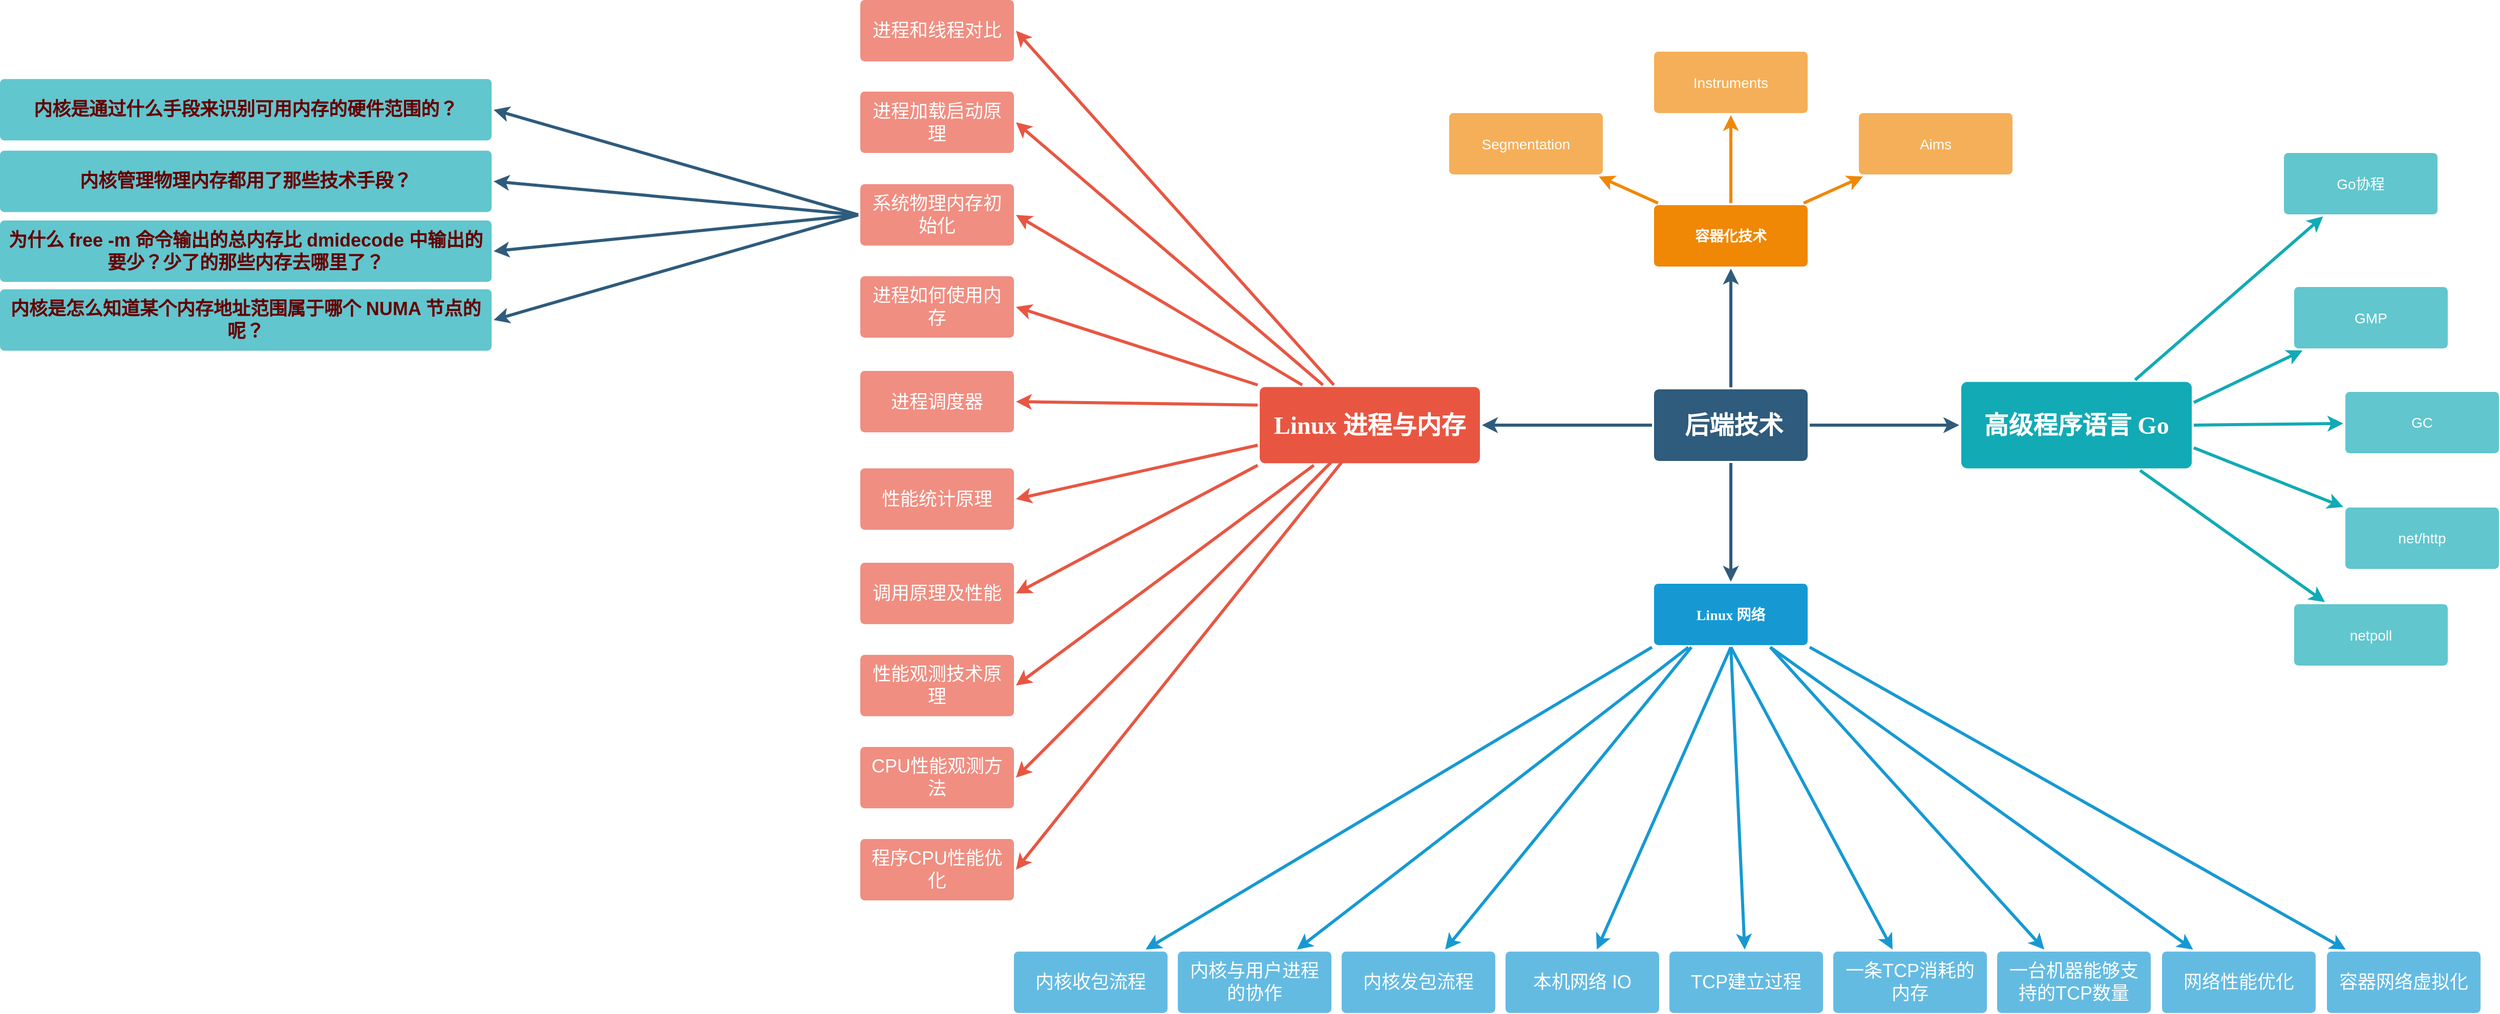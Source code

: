 <mxfile version="25.0.3">
  <diagram id="6a731a19-8d31-9384-78a2-239565b7b9f0" name="Page-1">
    <mxGraphModel dx="3138" dy="924" grid="1" gridSize="10" guides="1" tooltips="1" connect="1" arrows="1" fold="1" page="1" pageScale="1" pageWidth="1169" pageHeight="827" background="none" math="0" shadow="0">
      <root>
        <mxCell id="0" />
        <mxCell id="1" parent="0" />
        <mxCell id="1745" value="" style="edgeStyle=none;rounded=0;jumpStyle=none;html=1;shadow=0;labelBackgroundColor=none;startArrow=none;startFill=0;endArrow=classic;endFill=1;jettySize=auto;orthogonalLoop=1;strokeColor=#2F5B7C;strokeWidth=3;fontFamily=Helvetica;fontSize=16;fontColor=#23445D;spacing=5;" parent="1" source="1749" target="1764" edge="1">
          <mxGeometry relative="1" as="geometry" />
        </mxCell>
        <mxCell id="1746" value="" style="edgeStyle=none;rounded=0;jumpStyle=none;html=1;shadow=0;labelBackgroundColor=none;startArrow=none;startFill=0;endArrow=classic;endFill=1;jettySize=auto;orthogonalLoop=1;strokeColor=#2F5B7C;strokeWidth=3;fontFamily=Helvetica;fontSize=16;fontColor=#23445D;spacing=5;" parent="1" source="1749" target="1771" edge="1">
          <mxGeometry relative="1" as="geometry" />
        </mxCell>
        <mxCell id="1747" value="" style="edgeStyle=none;rounded=0;jumpStyle=none;html=1;shadow=0;labelBackgroundColor=none;startArrow=none;startFill=0;endArrow=classic;endFill=1;jettySize=auto;orthogonalLoop=1;strokeColor=#2F5B7C;strokeWidth=3;fontFamily=Helvetica;fontSize=16;fontColor=#23445D;spacing=5;" parent="1" source="1749" target="1760" edge="1">
          <mxGeometry relative="1" as="geometry" />
        </mxCell>
        <mxCell id="1748" value="" style="edgeStyle=none;rounded=0;jumpStyle=none;html=1;shadow=0;labelBackgroundColor=none;startArrow=none;startFill=0;endArrow=classic;endFill=1;jettySize=auto;orthogonalLoop=1;strokeColor=#2F5B7C;strokeWidth=3;fontFamily=Helvetica;fontSize=16;fontColor=#23445D;spacing=5;" parent="1" source="1749" target="1753" edge="1">
          <mxGeometry relative="1" as="geometry" />
        </mxCell>
        <mxCell id="1749" value="&lt;span style=&quot;font-family: Tahoma; text-wrap-mode: nowrap;&quot;&gt;&lt;font style=&quot;font-size: 24px;&quot;&gt;&amp;nbsp;后端技术&lt;/font&gt;&lt;/span&gt;" style="rounded=1;whiteSpace=wrap;html=1;shadow=0;labelBackgroundColor=none;strokeColor=none;strokeWidth=3;fillColor=#2F5B7C;fontFamily=Helvetica;fontSize=16;fontColor=#FFFFFF;align=center;fontStyle=1;spacing=5;arcSize=7;perimeterSpacing=2;" parent="1" vertex="1">
          <mxGeometry x="495" y="380.5" width="150" height="70" as="geometry" />
        </mxCell>
        <mxCell id="1750" value="" style="edgeStyle=none;rounded=1;jumpStyle=none;html=1;shadow=0;labelBackgroundColor=none;startArrow=none;startFill=0;jettySize=auto;orthogonalLoop=1;strokeColor=#E85642;strokeWidth=3;fontFamily=Helvetica;fontSize=14;fontColor=#FFFFFF;spacing=5;fontStyle=1;fillColor=#b0e3e6;entryX=1;entryY=0.5;entryDx=0;entryDy=0;" parent="1" source="1753" target="1756" edge="1">
          <mxGeometry relative="1" as="geometry" />
        </mxCell>
        <mxCell id="1751" value="" style="edgeStyle=none;rounded=1;jumpStyle=none;html=1;shadow=0;labelBackgroundColor=none;startArrow=none;startFill=0;jettySize=auto;orthogonalLoop=1;strokeColor=#E85642;strokeWidth=3;fontFamily=Helvetica;fontSize=14;fontColor=#FFFFFF;spacing=5;fontStyle=1;fillColor=#b0e3e6;entryX=1;entryY=0.5;entryDx=0;entryDy=0;" parent="1" source="1753" target="1755" edge="1">
          <mxGeometry relative="1" as="geometry" />
        </mxCell>
        <mxCell id="1752" value="" style="edgeStyle=none;rounded=1;jumpStyle=none;html=1;shadow=0;labelBackgroundColor=none;startArrow=none;startFill=0;jettySize=auto;orthogonalLoop=1;strokeColor=#E85642;strokeWidth=3;fontFamily=Helvetica;fontSize=14;fontColor=#FFFFFF;spacing=5;fontStyle=1;fillColor=#b0e3e6;entryX=1;entryY=0.5;entryDx=0;entryDy=0;" parent="1" source="1753" target="1754" edge="1">
          <mxGeometry relative="1" as="geometry" />
        </mxCell>
        <mxCell id="1753" value="&lt;span style=&quot;font-family: Tahoma; text-wrap-mode: nowrap;&quot;&gt;&lt;font style=&quot;font-size: 24px;&quot;&gt;Linux 进程与内存&lt;/font&gt;&lt;/span&gt;" style="rounded=1;whiteSpace=wrap;html=1;shadow=0;labelBackgroundColor=none;strokeColor=none;strokeWidth=3;fillColor=#e85642;fontFamily=Helvetica;fontSize=14;fontColor=#FFFFFF;align=center;spacing=5;fontStyle=1;arcSize=7;perimeterSpacing=2;" parent="1" vertex="1">
          <mxGeometry x="110" y="378.25" width="215" height="74.5" as="geometry" />
        </mxCell>
        <mxCell id="1754" value="&lt;font style=&quot;font-size: 18px;&quot;&gt;系统物理内存初始化&lt;/font&gt;" style="rounded=1;whiteSpace=wrap;html=1;shadow=0;labelBackgroundColor=none;strokeColor=none;strokeWidth=3;fillColor=#f08e81;fontFamily=Helvetica;fontSize=14;fontColor=#FFFFFF;align=center;spacing=5;fontStyle=0;arcSize=7;perimeterSpacing=2;" parent="1" vertex="1">
          <mxGeometry x="-280" y="180" width="150" height="60" as="geometry" />
        </mxCell>
        <mxCell id="1755" value="&lt;font style=&quot;font-size: 18px;&quot;&gt;进程加载启动原理&lt;/font&gt;" style="rounded=1;whiteSpace=wrap;html=1;shadow=0;labelBackgroundColor=none;strokeColor=none;strokeWidth=3;fillColor=#f08e81;fontFamily=Helvetica;fontSize=14;fontColor=#FFFFFF;align=center;spacing=5;fontStyle=0;arcSize=7;perimeterSpacing=2;" parent="1" vertex="1">
          <mxGeometry x="-280" y="89.5" width="150" height="60" as="geometry" />
        </mxCell>
        <mxCell id="1756" value="&lt;font style=&quot;font-size: 18px;&quot;&gt;进程和线程对比&lt;/font&gt;" style="rounded=1;whiteSpace=wrap;html=1;shadow=0;labelBackgroundColor=none;strokeColor=none;strokeWidth=3;fillColor=#f08e81;fontFamily=Helvetica;fontSize=14;fontColor=#FFFFFF;align=center;spacing=5;fontStyle=0;arcSize=7;perimeterSpacing=2;" parent="1" vertex="1">
          <mxGeometry x="-280" width="150" height="60" as="geometry" />
        </mxCell>
        <mxCell id="1757" value="" style="edgeStyle=none;rounded=0;jumpStyle=none;html=1;shadow=0;labelBackgroundColor=none;startArrow=none;startFill=0;endArrow=classic;endFill=1;jettySize=auto;orthogonalLoop=1;strokeColor=#1699D3;strokeWidth=3;fontFamily=Helvetica;fontSize=14;fontColor=#FFFFFF;spacing=5;exitX=0;exitY=1;exitDx=0;exitDy=0;" parent="1" source="1760" target="1763" edge="1">
          <mxGeometry relative="1" as="geometry" />
        </mxCell>
        <mxCell id="1758" value="" style="edgeStyle=none;rounded=0;jumpStyle=none;html=1;shadow=0;labelBackgroundColor=none;startArrow=none;startFill=0;endArrow=classic;endFill=1;jettySize=auto;orthogonalLoop=1;strokeColor=#1699D3;strokeWidth=3;fontFamily=Helvetica;fontSize=14;fontColor=#FFFFFF;spacing=5;" parent="1" source="1760" target="1762" edge="1">
          <mxGeometry relative="1" as="geometry" />
        </mxCell>
        <mxCell id="1759" value="" style="edgeStyle=none;rounded=0;jumpStyle=none;html=1;shadow=0;labelBackgroundColor=none;startArrow=none;startFill=0;endArrow=classic;endFill=1;jettySize=auto;orthogonalLoop=1;strokeColor=#1699D3;strokeWidth=3;fontFamily=Helvetica;fontSize=14;fontColor=#FFFFFF;spacing=5;exitX=0.25;exitY=1;exitDx=0;exitDy=0;" parent="1" source="1760" target="1761" edge="1">
          <mxGeometry relative="1" as="geometry" />
        </mxCell>
        <mxCell id="1760" value="&lt;span style=&quot;font-family: Tahoma; text-wrap-mode: nowrap;&quot;&gt;Linux 网络&lt;/span&gt;" style="rounded=1;whiteSpace=wrap;html=1;shadow=0;labelBackgroundColor=none;strokeColor=none;strokeWidth=3;fillColor=#1699d3;fontFamily=Helvetica;fontSize=14;fontColor=#FFFFFF;align=center;spacing=5;fontStyle=1;arcSize=7;perimeterSpacing=2;" parent="1" vertex="1">
          <mxGeometry x="495" y="570.5" width="150" height="60" as="geometry" />
        </mxCell>
        <mxCell id="1761" value="&lt;span style=&quot;font-size: 18px;&quot;&gt;内核发包流程&lt;/span&gt;" style="rounded=1;whiteSpace=wrap;html=1;shadow=0;labelBackgroundColor=none;strokeColor=none;strokeWidth=3;fillColor=#64bbe2;fontFamily=Helvetica;fontSize=14;fontColor=#FFFFFF;align=center;spacing=5;arcSize=7;perimeterSpacing=2;" parent="1" vertex="1">
          <mxGeometry x="190" y="930" width="150" height="60" as="geometry" />
        </mxCell>
        <mxCell id="1762" value="&lt;font style=&quot;font-size: 18px;&quot;&gt;内核与用户进程的协作&lt;/font&gt;" style="rounded=1;whiteSpace=wrap;html=1;shadow=0;labelBackgroundColor=none;strokeColor=none;strokeWidth=3;fillColor=#64bbe2;fontFamily=Helvetica;fontSize=14;fontColor=#FFFFFF;align=center;spacing=5;arcSize=7;perimeterSpacing=2;" parent="1" vertex="1">
          <mxGeometry x="30" y="930" width="150" height="60" as="geometry" />
        </mxCell>
        <mxCell id="1763" value="&lt;span style=&quot;font-size: 18px;&quot;&gt;内核收包流程&lt;/span&gt;" style="rounded=1;whiteSpace=wrap;html=1;shadow=0;labelBackgroundColor=none;strokeColor=none;strokeWidth=3;fillColor=#64bbe2;fontFamily=Helvetica;fontSize=14;fontColor=#FFFFFF;align=center;spacing=5;arcSize=7;perimeterSpacing=2;" parent="1" vertex="1">
          <mxGeometry x="-130" y="930" width="150" height="60" as="geometry" />
        </mxCell>
        <mxCell id="1764" value="&lt;span style=&quot;font-family: Tahoma; text-wrap-mode: nowrap;&quot;&gt;容器化技术&lt;/span&gt;" style="rounded=1;whiteSpace=wrap;html=1;shadow=0;labelBackgroundColor=none;strokeColor=none;strokeWidth=3;fillColor=#F08705;fontFamily=Helvetica;fontSize=14;fontColor=#FFFFFF;align=center;spacing=5;fontStyle=1;arcSize=7;perimeterSpacing=2;" parent="1" vertex="1">
          <mxGeometry x="495" y="200.5" width="150" height="60" as="geometry" />
        </mxCell>
        <mxCell id="1765" value="Aims&lt;br&gt;" style="rounded=1;whiteSpace=wrap;html=1;shadow=0;labelBackgroundColor=none;strokeColor=none;strokeWidth=3;fillColor=#f5af58;fontFamily=Helvetica;fontSize=14;fontColor=#FFFFFF;align=center;spacing=5;arcSize=7;perimeterSpacing=2;" parent="1" vertex="1">
          <mxGeometry x="695" y="110.5" width="150" height="60" as="geometry" />
        </mxCell>
        <mxCell id="1766" value="" style="edgeStyle=none;rounded=0;jumpStyle=none;html=1;shadow=0;labelBackgroundColor=none;startArrow=none;startFill=0;endArrow=classic;endFill=1;jettySize=auto;orthogonalLoop=1;strokeColor=#F08705;strokeWidth=3;fontFamily=Helvetica;fontSize=14;fontColor=#FFFFFF;spacing=5;" parent="1" source="1764" target="1765" edge="1">
          <mxGeometry relative="1" as="geometry" />
        </mxCell>
        <mxCell id="1767" value="Instruments" style="rounded=1;whiteSpace=wrap;html=1;shadow=0;labelBackgroundColor=none;strokeColor=none;strokeWidth=3;fillColor=#f5af58;fontFamily=Helvetica;fontSize=14;fontColor=#FFFFFF;align=center;spacing=5;arcSize=7;perimeterSpacing=2;" parent="1" vertex="1">
          <mxGeometry x="495" y="50.5" width="150" height="60" as="geometry" />
        </mxCell>
        <mxCell id="1768" value="" style="edgeStyle=none;rounded=0;jumpStyle=none;html=1;shadow=0;labelBackgroundColor=none;startArrow=none;startFill=0;endArrow=classic;endFill=1;jettySize=auto;orthogonalLoop=1;strokeColor=#F08705;strokeWidth=3;fontFamily=Helvetica;fontSize=14;fontColor=#FFFFFF;spacing=5;" parent="1" source="1764" target="1767" edge="1">
          <mxGeometry relative="1" as="geometry" />
        </mxCell>
        <mxCell id="1769" value="Segmentation" style="rounded=1;whiteSpace=wrap;html=1;shadow=0;labelBackgroundColor=none;strokeColor=none;strokeWidth=3;fillColor=#f5af58;fontFamily=Helvetica;fontSize=14;fontColor=#FFFFFF;align=center;spacing=5;arcSize=7;perimeterSpacing=2;" parent="1" vertex="1">
          <mxGeometry x="295" y="110.5" width="150" height="60" as="geometry" />
        </mxCell>
        <mxCell id="1770" value="" style="edgeStyle=none;rounded=0;jumpStyle=none;html=1;shadow=0;labelBackgroundColor=none;startArrow=none;startFill=0;endArrow=classic;endFill=1;jettySize=auto;orthogonalLoop=1;strokeColor=#F08705;strokeWidth=3;fontFamily=Helvetica;fontSize=14;fontColor=#FFFFFF;spacing=5;" parent="1" source="1764" target="1769" edge="1">
          <mxGeometry relative="1" as="geometry" />
        </mxCell>
        <mxCell id="1771" value="&lt;span style=&quot;font-family: Tahoma; text-wrap-mode: nowrap;&quot;&gt;&lt;font style=&quot;font-size: 24px;&quot;&gt;高级程序语言 Go&lt;/font&gt;&lt;/span&gt;" style="rounded=1;whiteSpace=wrap;html=1;shadow=0;labelBackgroundColor=none;strokeColor=none;strokeWidth=3;fillColor=#12aab5;fontFamily=Helvetica;fontSize=14;fontColor=#FFFFFF;align=center;spacing=5;fontStyle=1;arcSize=7;perimeterSpacing=2;" parent="1" vertex="1">
          <mxGeometry x="795" y="373.25" width="225" height="84.5" as="geometry" />
        </mxCell>
        <mxCell id="1772" value="netpoll" style="rounded=1;whiteSpace=wrap;html=1;shadow=0;labelBackgroundColor=none;strokeColor=none;strokeWidth=3;fillColor=#61c6ce;fontFamily=Helvetica;fontSize=14;fontColor=#FFFFFF;align=center;spacing=5;fontStyle=0;arcSize=7;perimeterSpacing=2;" parent="1" vertex="1">
          <mxGeometry x="1120" y="590.5" width="150" height="60" as="geometry" />
        </mxCell>
        <mxCell id="1773" value="" style="edgeStyle=none;rounded=1;jumpStyle=none;html=1;shadow=0;labelBackgroundColor=none;startArrow=none;startFill=0;jettySize=auto;orthogonalLoop=1;strokeColor=#12AAB5;strokeWidth=3;fontFamily=Helvetica;fontSize=14;fontColor=#FFFFFF;spacing=5;fontStyle=1;fillColor=#b0e3e6;" parent="1" source="1771" target="1772" edge="1">
          <mxGeometry relative="1" as="geometry" />
        </mxCell>
        <mxCell id="1774" value="net/http" style="rounded=1;whiteSpace=wrap;html=1;shadow=0;labelBackgroundColor=none;strokeColor=none;strokeWidth=3;fillColor=#61c6ce;fontFamily=Helvetica;fontSize=14;fontColor=#FFFFFF;align=center;spacing=5;fontStyle=0;arcSize=7;perimeterSpacing=2;" parent="1" vertex="1">
          <mxGeometry x="1170" y="496" width="150" height="60" as="geometry" />
        </mxCell>
        <mxCell id="1775" value="" style="edgeStyle=none;rounded=1;jumpStyle=none;html=1;shadow=0;labelBackgroundColor=none;startArrow=none;startFill=0;jettySize=auto;orthogonalLoop=1;strokeColor=#12AAB5;strokeWidth=3;fontFamily=Helvetica;fontSize=14;fontColor=#FFFFFF;spacing=5;fontStyle=1;fillColor=#b0e3e6;exitX=1;exitY=0.75;exitDx=0;exitDy=0;" parent="1" source="1771" target="1774" edge="1">
          <mxGeometry relative="1" as="geometry">
            <mxPoint x="1122.0" y="494.926" as="sourcePoint" />
          </mxGeometry>
        </mxCell>
        <mxCell id="1776" value="GC" style="rounded=1;whiteSpace=wrap;html=1;shadow=0;labelBackgroundColor=none;strokeColor=none;strokeWidth=3;fillColor=#61c6ce;fontFamily=Helvetica;fontSize=14;fontColor=#FFFFFF;align=center;spacing=5;fontStyle=0;arcSize=7;perimeterSpacing=2;" parent="1" vertex="1">
          <mxGeometry x="1170" y="383" width="150" height="60" as="geometry" />
        </mxCell>
        <mxCell id="1777" value="" style="edgeStyle=none;rounded=1;jumpStyle=none;html=1;shadow=0;labelBackgroundColor=none;startArrow=none;startFill=0;jettySize=auto;orthogonalLoop=1;strokeColor=#12AAB5;strokeWidth=3;fontFamily=Helvetica;fontSize=14;fontColor=#FFFFFF;spacing=5;fontStyle=1;fillColor=#b0e3e6;exitX=1;exitY=0.5;exitDx=0;exitDy=0;" parent="1" source="1771" target="1776" edge="1">
          <mxGeometry relative="1" as="geometry">
            <mxPoint x="1122.0" y="437.074" as="sourcePoint" />
          </mxGeometry>
        </mxCell>
        <mxCell id="1778" value="GMP" style="rounded=1;whiteSpace=wrap;html=1;shadow=0;labelBackgroundColor=none;strokeColor=none;strokeWidth=3;fillColor=#61c6ce;fontFamily=Helvetica;fontSize=14;fontColor=#FFFFFF;align=center;spacing=5;fontStyle=0;arcSize=7;perimeterSpacing=2;" parent="1" vertex="1">
          <mxGeometry x="1120" y="280.5" width="150" height="60" as="geometry" />
        </mxCell>
        <mxCell id="1779" value="" style="edgeStyle=none;rounded=1;jumpStyle=none;html=1;shadow=0;labelBackgroundColor=none;startArrow=none;startFill=0;jettySize=auto;orthogonalLoop=1;strokeColor=#12AAB5;strokeWidth=3;fontFamily=Helvetica;fontSize=14;fontColor=#FFFFFF;spacing=5;fontStyle=1;fillColor=#b0e3e6;exitX=1;exitY=0.25;exitDx=0;exitDy=0;" parent="1" source="1771" target="1778" edge="1">
          <mxGeometry relative="1" as="geometry" />
        </mxCell>
        <mxCell id="ZJ1f1XoCF6sj-RpURzjW-1779" value="&lt;font style=&quot;font-size: 18px;&quot;&gt;进程如何使用内存&lt;/font&gt;" style="rounded=1;whiteSpace=wrap;html=1;shadow=0;labelBackgroundColor=none;strokeColor=none;strokeWidth=3;fillColor=#f08e81;fontFamily=Helvetica;fontSize=14;fontColor=#FFFFFF;align=center;spacing=5;fontStyle=0;arcSize=7;perimeterSpacing=2;" parent="1" vertex="1">
          <mxGeometry x="-280" y="270" width="150" height="60" as="geometry" />
        </mxCell>
        <mxCell id="ZJ1f1XoCF6sj-RpURzjW-1781" value="" style="edgeStyle=none;rounded=1;jumpStyle=none;html=1;shadow=0;labelBackgroundColor=none;startArrow=none;startFill=0;jettySize=auto;orthogonalLoop=1;strokeColor=#E85642;strokeWidth=3;fontFamily=Helvetica;fontSize=14;fontColor=#FFFFFF;spacing=5;fontStyle=1;fillColor=#b0e3e6;entryX=1;entryY=0.5;entryDx=0;entryDy=0;exitX=0;exitY=0;exitDx=0;exitDy=0;" parent="1" source="1753" target="ZJ1f1XoCF6sj-RpURzjW-1779" edge="1">
          <mxGeometry relative="1" as="geometry">
            <mxPoint x="103.0" y="388" as="sourcePoint" />
            <mxPoint x="52" y="386.5" as="targetPoint" />
          </mxGeometry>
        </mxCell>
        <mxCell id="ZJ1f1XoCF6sj-RpURzjW-1782" value="&lt;font style=&quot;font-size: 18px;&quot;&gt;进程调度器&lt;/font&gt;" style="rounded=1;whiteSpace=wrap;html=1;shadow=0;labelBackgroundColor=none;strokeColor=none;strokeWidth=3;fillColor=#f08e81;fontFamily=Helvetica;fontSize=14;fontColor=#FFFFFF;align=center;spacing=5;fontStyle=0;arcSize=7;perimeterSpacing=2;" parent="1" vertex="1">
          <mxGeometry x="-280" y="362.5" width="150" height="60" as="geometry" />
        </mxCell>
        <mxCell id="ZJ1f1XoCF6sj-RpURzjW-1783" value="" style="edgeStyle=none;rounded=1;jumpStyle=none;html=1;shadow=0;labelBackgroundColor=none;startArrow=none;startFill=0;jettySize=auto;orthogonalLoop=1;strokeColor=#E85642;strokeWidth=3;fontFamily=Helvetica;fontSize=14;fontColor=#FFFFFF;spacing=5;fontStyle=1;fillColor=#b0e3e6;entryX=1;entryY=0.5;entryDx=0;entryDy=0;exitX=0;exitY=0.25;exitDx=0;exitDy=0;" parent="1" source="1753" target="ZJ1f1XoCF6sj-RpURzjW-1782" edge="1">
          <mxGeometry relative="1" as="geometry">
            <mxPoint x="103.0" y="407.625" as="sourcePoint" />
            <mxPoint x="52" y="483.5" as="targetPoint" />
          </mxGeometry>
        </mxCell>
        <mxCell id="ZJ1f1XoCF6sj-RpURzjW-1784" value="&lt;font style=&quot;font-size: 18px;&quot;&gt;性能统计原理&lt;/font&gt;" style="rounded=1;whiteSpace=wrap;html=1;shadow=0;labelBackgroundColor=none;strokeColor=none;strokeWidth=3;fillColor=#f08e81;fontFamily=Helvetica;fontSize=14;fontColor=#FFFFFF;align=center;spacing=5;fontStyle=0;arcSize=7;perimeterSpacing=2;" parent="1" vertex="1">
          <mxGeometry x="-280" y="457.75" width="150" height="60" as="geometry" />
        </mxCell>
        <mxCell id="ZJ1f1XoCF6sj-RpURzjW-1785" value="" style="edgeStyle=none;rounded=1;jumpStyle=none;html=1;shadow=0;labelBackgroundColor=none;startArrow=none;startFill=0;jettySize=auto;orthogonalLoop=1;strokeColor=#E85642;strokeWidth=3;fontFamily=Helvetica;fontSize=14;fontColor=#FFFFFF;spacing=5;fontStyle=1;fillColor=#b0e3e6;entryX=1;entryY=0.5;entryDx=0;entryDy=0;exitX=0;exitY=0.75;exitDx=0;exitDy=0;" parent="1" source="1753" target="ZJ1f1XoCF6sj-RpURzjW-1784" edge="1">
          <mxGeometry relative="1" as="geometry">
            <mxPoint x="103.0" y="446.875" as="sourcePoint" />
            <mxPoint x="52" y="573" as="targetPoint" />
          </mxGeometry>
        </mxCell>
        <mxCell id="ZJ1f1XoCF6sj-RpURzjW-1786" value="&lt;font style=&quot;font-size: 18px;&quot;&gt;调用原理及性能&lt;/font&gt;" style="rounded=1;whiteSpace=wrap;html=1;shadow=0;labelBackgroundColor=none;strokeColor=none;strokeWidth=3;fillColor=#f08e81;fontFamily=Helvetica;fontSize=14;fontColor=#FFFFFF;align=center;spacing=5;fontStyle=0;arcSize=7;perimeterSpacing=2;" parent="1" vertex="1">
          <mxGeometry x="-280" y="550" width="150" height="60" as="geometry" />
        </mxCell>
        <mxCell id="ZJ1f1XoCF6sj-RpURzjW-1787" value="" style="edgeStyle=none;rounded=1;jumpStyle=none;html=1;shadow=0;labelBackgroundColor=none;startArrow=none;startFill=0;jettySize=auto;orthogonalLoop=1;strokeColor=#E85642;strokeWidth=3;fontFamily=Helvetica;fontSize=14;fontColor=#FFFFFF;spacing=5;fontStyle=1;fillColor=#b0e3e6;entryX=1;entryY=0.5;entryDx=0;entryDy=0;exitX=0;exitY=1;exitDx=0;exitDy=0;" parent="1" source="1753" target="ZJ1f1XoCF6sj-RpURzjW-1786" edge="1">
          <mxGeometry relative="1" as="geometry">
            <mxPoint x="213" y="692.5" as="sourcePoint" />
            <mxPoint x="162" y="653.5" as="targetPoint" />
          </mxGeometry>
        </mxCell>
        <mxCell id="ZJ1f1XoCF6sj-RpURzjW-1788" value="&lt;font style=&quot;font-size: 18px;&quot;&gt;性能观测技术原理&lt;/font&gt;" style="rounded=1;whiteSpace=wrap;html=1;shadow=0;labelBackgroundColor=none;strokeColor=none;strokeWidth=3;fillColor=#f08e81;fontFamily=Helvetica;fontSize=14;fontColor=#FFFFFF;align=center;spacing=5;fontStyle=0;arcSize=7;perimeterSpacing=2;" parent="1" vertex="1">
          <mxGeometry x="-280" y="640" width="150" height="60" as="geometry" />
        </mxCell>
        <mxCell id="ZJ1f1XoCF6sj-RpURzjW-1789" value="" style="edgeStyle=none;rounded=1;jumpStyle=none;html=1;shadow=0;labelBackgroundColor=none;startArrow=none;startFill=0;jettySize=auto;orthogonalLoop=1;strokeColor=#E85642;strokeWidth=3;fontFamily=Helvetica;fontSize=14;fontColor=#FFFFFF;spacing=5;fontStyle=1;fillColor=#b0e3e6;entryX=1;entryY=0.5;entryDx=0;entryDy=0;exitX=0.25;exitY=1;exitDx=0;exitDy=0;" parent="1" source="1753" target="ZJ1f1XoCF6sj-RpURzjW-1788" edge="1">
          <mxGeometry relative="1" as="geometry">
            <mxPoint x="213" y="779" as="sourcePoint" />
            <mxPoint x="162" y="740" as="targetPoint" />
          </mxGeometry>
        </mxCell>
        <mxCell id="ZJ1f1XoCF6sj-RpURzjW-1790" value="&lt;font style=&quot;font-size: 18px;&quot;&gt;CPU性能观测方法&lt;/font&gt;" style="rounded=1;whiteSpace=wrap;html=1;shadow=0;labelBackgroundColor=none;strokeColor=none;strokeWidth=3;fillColor=#f08e81;fontFamily=Helvetica;fontSize=14;fontColor=#FFFFFF;align=center;spacing=5;fontStyle=0;arcSize=7;perimeterSpacing=2;" parent="1" vertex="1">
          <mxGeometry x="-280" y="730" width="150" height="60" as="geometry" />
        </mxCell>
        <mxCell id="ZJ1f1XoCF6sj-RpURzjW-1791" value="" style="edgeStyle=none;rounded=1;jumpStyle=none;html=1;shadow=0;labelBackgroundColor=none;startArrow=none;startFill=0;jettySize=auto;orthogonalLoop=1;strokeColor=#E85642;strokeWidth=3;fontFamily=Helvetica;fontSize=14;fontColor=#FFFFFF;spacing=5;fontStyle=1;fillColor=#b0e3e6;entryX=1;entryY=0.5;entryDx=0;entryDy=0;exitX=0.331;exitY=0.953;exitDx=0;exitDy=0;exitPerimeter=0;" parent="1" source="1753" target="ZJ1f1XoCF6sj-RpURzjW-1790" edge="1">
          <mxGeometry relative="1" as="geometry">
            <mxPoint x="252" y="540" as="sourcePoint" />
            <mxPoint x="162" y="832" as="targetPoint" />
          </mxGeometry>
        </mxCell>
        <mxCell id="ZJ1f1XoCF6sj-RpURzjW-1792" value="&lt;font style=&quot;font-size: 18px;&quot;&gt;程序CPU性能优化&lt;/font&gt;" style="rounded=1;whiteSpace=wrap;html=1;shadow=0;labelBackgroundColor=none;strokeColor=none;strokeWidth=3;fillColor=#f08e81;fontFamily=Helvetica;fontSize=14;fontColor=#FFFFFF;align=center;spacing=5;fontStyle=0;arcSize=7;perimeterSpacing=2;" parent="1" vertex="1">
          <mxGeometry x="-280" y="820" width="150" height="60" as="geometry" />
        </mxCell>
        <mxCell id="ZJ1f1XoCF6sj-RpURzjW-1793" value="" style="edgeStyle=none;rounded=1;jumpStyle=none;html=1;shadow=0;labelBackgroundColor=none;startArrow=none;startFill=0;jettySize=auto;orthogonalLoop=1;strokeColor=#E85642;strokeWidth=3;fontFamily=Helvetica;fontSize=14;fontColor=#FFFFFF;spacing=5;fontStyle=1;fillColor=#b0e3e6;entryX=1;entryY=0.5;entryDx=0;entryDy=0;exitX=0.377;exitY=0.953;exitDx=0;exitDy=0;exitPerimeter=0;" parent="1" source="1753" target="ZJ1f1XoCF6sj-RpURzjW-1792" edge="1">
          <mxGeometry relative="1" as="geometry">
            <mxPoint x="252" y="630.5" as="sourcePoint" />
            <mxPoint x="162" y="922.5" as="targetPoint" />
          </mxGeometry>
        </mxCell>
        <mxCell id="ZJ1f1XoCF6sj-RpURzjW-1794" value="Go协程" style="rounded=1;whiteSpace=wrap;html=1;shadow=0;labelBackgroundColor=none;strokeColor=none;strokeWidth=3;fillColor=#61c6ce;fontFamily=Helvetica;fontSize=14;fontColor=#FFFFFF;align=center;spacing=5;fontStyle=0;arcSize=7;perimeterSpacing=2;" parent="1" vertex="1">
          <mxGeometry x="1110" y="149.5" width="150" height="60" as="geometry" />
        </mxCell>
        <mxCell id="ZJ1f1XoCF6sj-RpURzjW-1795" value="" style="edgeStyle=none;rounded=1;jumpStyle=none;html=1;shadow=0;labelBackgroundColor=none;startArrow=none;startFill=0;jettySize=auto;orthogonalLoop=1;strokeColor=#12AAB5;strokeWidth=3;fontFamily=Helvetica;fontSize=14;fontColor=#FFFFFF;spacing=5;fontStyle=1;fillColor=#b0e3e6;exitX=0.75;exitY=0;exitDx=0;exitDy=0;" parent="1" source="1771" target="ZJ1f1XoCF6sj-RpURzjW-1794" edge="1">
          <mxGeometry relative="1" as="geometry">
            <mxPoint x="933" y="270.25" as="sourcePoint" />
          </mxGeometry>
        </mxCell>
        <mxCell id="ILHmAHJswd_FLpNGtU3H-1780" value="" style="edgeStyle=none;rounded=0;jumpStyle=none;html=1;shadow=0;labelBackgroundColor=none;startArrow=none;startFill=0;endArrow=classic;endFill=1;jettySize=auto;orthogonalLoop=1;strokeColor=#1699D3;strokeWidth=3;fontFamily=Helvetica;fontSize=14;fontColor=#FFFFFF;spacing=5;exitX=0.5;exitY=1;exitDx=0;exitDy=0;" edge="1" parent="1" target="ILHmAHJswd_FLpNGtU3H-1781" source="1760">
          <mxGeometry relative="1" as="geometry">
            <mxPoint x="719" y="633" as="sourcePoint" />
          </mxGeometry>
        </mxCell>
        <mxCell id="ILHmAHJswd_FLpNGtU3H-1781" value="&lt;font style=&quot;font-size: 18px;&quot;&gt;本机网络 IO&lt;/font&gt;" style="rounded=1;whiteSpace=wrap;html=1;shadow=0;labelBackgroundColor=none;strokeColor=none;strokeWidth=3;fillColor=#64bbe2;fontFamily=Helvetica;fontSize=14;fontColor=#FFFFFF;align=center;spacing=5;arcSize=7;perimeterSpacing=2;" vertex="1" parent="1">
          <mxGeometry x="350" y="930" width="150" height="60" as="geometry" />
        </mxCell>
        <mxCell id="ILHmAHJswd_FLpNGtU3H-1782" value="" style="edgeStyle=none;rounded=0;jumpStyle=none;html=1;shadow=0;labelBackgroundColor=none;startArrow=none;startFill=0;endArrow=classic;endFill=1;jettySize=auto;orthogonalLoop=1;strokeColor=#1699D3;strokeWidth=3;fontFamily=Helvetica;fontSize=14;fontColor=#FFFFFF;spacing=5;exitX=0.5;exitY=1;exitDx=0;exitDy=0;" edge="1" parent="1" target="ILHmAHJswd_FLpNGtU3H-1783" source="1760">
          <mxGeometry relative="1" as="geometry">
            <mxPoint x="869" y="633" as="sourcePoint" />
          </mxGeometry>
        </mxCell>
        <mxCell id="ILHmAHJswd_FLpNGtU3H-1783" value="&lt;font style=&quot;font-size: 18px;&quot;&gt;TCP建立过程&lt;/font&gt;" style="rounded=1;whiteSpace=wrap;html=1;shadow=0;labelBackgroundColor=none;strokeColor=none;strokeWidth=3;fillColor=#64bbe2;fontFamily=Helvetica;fontSize=14;fontColor=#FFFFFF;align=center;spacing=5;arcSize=7;perimeterSpacing=2;" vertex="1" parent="1">
          <mxGeometry x="510" y="930" width="150" height="60" as="geometry" />
        </mxCell>
        <mxCell id="ILHmAHJswd_FLpNGtU3H-1784" value="" style="edgeStyle=none;rounded=0;jumpStyle=none;html=1;shadow=0;labelBackgroundColor=none;startArrow=none;startFill=0;endArrow=classic;endFill=1;jettySize=auto;orthogonalLoop=1;strokeColor=#1699D3;strokeWidth=3;fontFamily=Helvetica;fontSize=14;fontColor=#FFFFFF;spacing=5;exitX=0.5;exitY=1;exitDx=0;exitDy=0;" edge="1" parent="1" target="ILHmAHJswd_FLpNGtU3H-1785" source="1760">
          <mxGeometry relative="1" as="geometry">
            <mxPoint x="1029" y="633" as="sourcePoint" />
          </mxGeometry>
        </mxCell>
        <mxCell id="ILHmAHJswd_FLpNGtU3H-1785" value="&lt;font style=&quot;font-size: 18px;&quot;&gt;一条TCP消耗的内存&lt;/font&gt;" style="rounded=1;whiteSpace=wrap;html=1;shadow=0;labelBackgroundColor=none;strokeColor=none;strokeWidth=3;fillColor=#64bbe2;fontFamily=Helvetica;fontSize=14;fontColor=#FFFFFF;align=center;spacing=5;arcSize=7;perimeterSpacing=2;" vertex="1" parent="1">
          <mxGeometry x="670" y="930" width="150" height="60" as="geometry" />
        </mxCell>
        <mxCell id="ILHmAHJswd_FLpNGtU3H-1786" value="" style="edgeStyle=none;rounded=0;jumpStyle=none;html=1;shadow=0;labelBackgroundColor=none;startArrow=none;startFill=0;endArrow=classic;endFill=1;jettySize=auto;orthogonalLoop=1;strokeColor=#1699D3;strokeWidth=3;fontFamily=Helvetica;fontSize=14;fontColor=#FFFFFF;spacing=5;exitX=0.75;exitY=1;exitDx=0;exitDy=0;" edge="1" parent="1" target="ILHmAHJswd_FLpNGtU3H-1787" source="1760">
          <mxGeometry relative="1" as="geometry">
            <mxPoint x="1189" y="633" as="sourcePoint" />
          </mxGeometry>
        </mxCell>
        <mxCell id="ILHmAHJswd_FLpNGtU3H-1787" value="&lt;font style=&quot;font-size: 18px;&quot;&gt;一台机器能够支持的TCP数量&lt;/font&gt;" style="rounded=1;whiteSpace=wrap;html=1;shadow=0;labelBackgroundColor=none;strokeColor=none;strokeWidth=3;fillColor=#64bbe2;fontFamily=Helvetica;fontSize=14;fontColor=#FFFFFF;align=center;spacing=5;arcSize=7;perimeterSpacing=2;" vertex="1" parent="1">
          <mxGeometry x="830" y="930" width="150" height="60" as="geometry" />
        </mxCell>
        <mxCell id="ILHmAHJswd_FLpNGtU3H-1788" value="" style="edgeStyle=none;rounded=0;jumpStyle=none;html=1;shadow=0;labelBackgroundColor=none;startArrow=none;startFill=0;endArrow=classic;endFill=1;jettySize=auto;orthogonalLoop=1;strokeColor=#1699D3;strokeWidth=3;fontFamily=Helvetica;fontSize=14;fontColor=#FFFFFF;spacing=5;exitX=0.75;exitY=1;exitDx=0;exitDy=0;" edge="1" parent="1" target="ILHmAHJswd_FLpNGtU3H-1789" source="1760">
          <mxGeometry relative="1" as="geometry">
            <mxPoint x="770" y="633" as="sourcePoint" />
          </mxGeometry>
        </mxCell>
        <mxCell id="ILHmAHJswd_FLpNGtU3H-1789" value="&lt;font style=&quot;font-size: 18px;&quot;&gt;网络性能优化&lt;/font&gt;" style="rounded=1;whiteSpace=wrap;html=1;shadow=0;labelBackgroundColor=none;strokeColor=none;strokeWidth=3;fillColor=#64bbe2;fontFamily=Helvetica;fontSize=14;fontColor=#FFFFFF;align=center;spacing=5;arcSize=7;perimeterSpacing=2;" vertex="1" parent="1">
          <mxGeometry x="991" y="930" width="150" height="60" as="geometry" />
        </mxCell>
        <mxCell id="ILHmAHJswd_FLpNGtU3H-1790" value="" style="edgeStyle=none;rounded=0;jumpStyle=none;html=1;shadow=0;labelBackgroundColor=none;startArrow=none;startFill=0;endArrow=classic;endFill=1;jettySize=auto;orthogonalLoop=1;strokeColor=#1699D3;strokeWidth=3;fontFamily=Helvetica;fontSize=14;fontColor=#FFFFFF;spacing=5;exitX=1;exitY=1;exitDx=0;exitDy=0;" edge="1" parent="1" target="ILHmAHJswd_FLpNGtU3H-1791" source="1760">
          <mxGeometry relative="1" as="geometry">
            <mxPoint x="-510" y="709.5" as="sourcePoint" />
          </mxGeometry>
        </mxCell>
        <mxCell id="ILHmAHJswd_FLpNGtU3H-1791" value="&lt;font style=&quot;font-size: 18px;&quot;&gt;容器网络虚拟化&lt;/font&gt;" style="rounded=1;whiteSpace=wrap;html=1;shadow=0;labelBackgroundColor=none;strokeColor=none;strokeWidth=3;fillColor=#64bbe2;fontFamily=Helvetica;fontSize=14;fontColor=#FFFFFF;align=center;spacing=5;arcSize=7;perimeterSpacing=2;" vertex="1" parent="1">
          <mxGeometry x="1152" y="930" width="150" height="60" as="geometry" />
        </mxCell>
        <mxCell id="ILHmAHJswd_FLpNGtU3H-1793" value="&lt;font color=&quot;#660000&quot; style=&quot;font-size: 18px;&quot;&gt;&lt;b style=&quot;&quot;&gt;内核是通过什么手段来识别可用内存的硬件范围的？&lt;/b&gt;&lt;/font&gt;" style="rounded=1;whiteSpace=wrap;html=1;shadow=0;labelBackgroundColor=none;strokeColor=none;strokeWidth=3;fillColor=#61c6ce;fontFamily=Helvetica;fontSize=14;fontColor=#FFFFFF;align=center;spacing=5;fontStyle=0;arcSize=7;perimeterSpacing=2;" vertex="1" parent="1">
          <mxGeometry x="-1120" y="77.25" width="480" height="60" as="geometry" />
        </mxCell>
        <mxCell id="ILHmAHJswd_FLpNGtU3H-1794" value="&lt;span style=&quot;font-size: 18px;&quot;&gt;&lt;font style=&quot;&quot; color=&quot;#660000&quot;&gt;&lt;b&gt;内核管理物理内存都用了那些技术手段？&lt;/b&gt;&lt;/font&gt;&lt;/span&gt;" style="rounded=1;whiteSpace=wrap;html=1;shadow=0;labelBackgroundColor=none;strokeColor=none;strokeWidth=3;fillColor=#61c6ce;fontFamily=Helvetica;fontSize=14;fontColor=#FFFFFF;align=center;spacing=5;fontStyle=0;arcSize=7;perimeterSpacing=2;" vertex="1" parent="1">
          <mxGeometry x="-1120" y="147.25" width="480" height="60" as="geometry" />
        </mxCell>
        <mxCell id="ILHmAHJswd_FLpNGtU3H-1795" value="&lt;font color=&quot;#660000&quot; style=&quot;font-size: 18px;&quot;&gt;&lt;b&gt;为什么 free -m 命令输出的总内存比 dmidecode 中输出的要少？少了的那些内存去哪里了？&lt;/b&gt;&lt;/font&gt;" style="rounded=1;whiteSpace=wrap;html=1;shadow=0;labelBackgroundColor=none;strokeColor=none;strokeWidth=3;fillColor=#61c6ce;fontFamily=Helvetica;fontSize=14;fontColor=#FFFFFF;align=center;spacing=5;fontStyle=0;arcSize=7;perimeterSpacing=2;" vertex="1" parent="1">
          <mxGeometry x="-1120" y="215.5" width="480" height="60" as="geometry" />
        </mxCell>
        <mxCell id="ILHmAHJswd_FLpNGtU3H-1796" value="&lt;font color=&quot;#660000&quot;&gt;&lt;span style=&quot;font-size: 18px;&quot;&gt;&lt;b&gt;内核是怎么知道某个内存地址范围属于哪个 NUMA 节点的呢？&lt;/b&gt;&lt;/span&gt;&lt;/font&gt;" style="rounded=1;whiteSpace=wrap;html=1;shadow=0;labelBackgroundColor=none;strokeColor=none;strokeWidth=3;fillColor=#61c6ce;fontFamily=Helvetica;fontSize=14;fontColor=#FFFFFF;align=center;spacing=5;fontStyle=0;arcSize=7;perimeterSpacing=2;" vertex="1" parent="1">
          <mxGeometry x="-1120" y="282.75" width="480" height="60" as="geometry" />
        </mxCell>
        <mxCell id="ILHmAHJswd_FLpNGtU3H-1797" value="" style="edgeStyle=none;rounded=0;jumpStyle=none;html=1;shadow=0;labelBackgroundColor=none;startArrow=none;startFill=0;endArrow=classic;endFill=1;jettySize=auto;orthogonalLoop=1;strokeColor=#2F5B7C;strokeWidth=3;fontFamily=Helvetica;fontSize=16;fontColor=#23445D;spacing=5;exitX=0;exitY=0.5;exitDx=0;exitDy=0;entryX=1;entryY=0.5;entryDx=0;entryDy=0;" edge="1" parent="1" source="1754" target="ILHmAHJswd_FLpNGtU3H-1793">
          <mxGeometry relative="1" as="geometry">
            <mxPoint x="-354" y="216.5" as="sourcePoint" />
            <mxPoint x="-520" y="215.5" as="targetPoint" />
          </mxGeometry>
        </mxCell>
        <mxCell id="ILHmAHJswd_FLpNGtU3H-1798" value="" style="edgeStyle=none;rounded=0;jumpStyle=none;html=1;shadow=0;labelBackgroundColor=none;startArrow=none;startFill=0;endArrow=classic;endFill=1;jettySize=auto;orthogonalLoop=1;strokeColor=#2F5B7C;strokeWidth=3;fontFamily=Helvetica;fontSize=16;fontColor=#23445D;spacing=5;exitX=0;exitY=0.5;exitDx=0;exitDy=0;entryX=1;entryY=0.5;entryDx=0;entryDy=0;" edge="1" parent="1" source="1754" target="ILHmAHJswd_FLpNGtU3H-1795">
          <mxGeometry relative="1" as="geometry">
            <mxPoint x="-394" y="215.5" as="sourcePoint" />
            <mxPoint x="-750" y="112.5" as="targetPoint" />
          </mxGeometry>
        </mxCell>
        <mxCell id="ILHmAHJswd_FLpNGtU3H-1799" value="" style="edgeStyle=none;rounded=0;jumpStyle=none;html=1;shadow=0;labelBackgroundColor=none;startArrow=none;startFill=0;endArrow=classic;endFill=1;jettySize=auto;orthogonalLoop=1;strokeColor=#2F5B7C;strokeWidth=3;fontFamily=Helvetica;fontSize=16;fontColor=#23445D;spacing=5;exitX=0;exitY=0.5;exitDx=0;exitDy=0;entryX=1;entryY=0.5;entryDx=0;entryDy=0;" edge="1" parent="1" source="1754" target="ILHmAHJswd_FLpNGtU3H-1794">
          <mxGeometry relative="1" as="geometry">
            <mxPoint x="-262" y="230" as="sourcePoint" />
            <mxPoint x="-618" y="127" as="targetPoint" />
          </mxGeometry>
        </mxCell>
        <mxCell id="ILHmAHJswd_FLpNGtU3H-1800" value="" style="edgeStyle=none;rounded=0;jumpStyle=none;html=1;shadow=0;labelBackgroundColor=none;startArrow=none;startFill=0;endArrow=classic;endFill=1;jettySize=auto;orthogonalLoop=1;strokeColor=#2F5B7C;strokeWidth=3;fontFamily=Helvetica;fontSize=16;fontColor=#23445D;spacing=5;exitX=0;exitY=0.5;exitDx=0;exitDy=0;entryX=1;entryY=0.5;entryDx=0;entryDy=0;" edge="1" parent="1" source="1754" target="ILHmAHJswd_FLpNGtU3H-1796">
          <mxGeometry relative="1" as="geometry">
            <mxPoint x="-280" y="450.5" as="sourcePoint" />
            <mxPoint x="-636" y="347.5" as="targetPoint" />
          </mxGeometry>
        </mxCell>
      </root>
    </mxGraphModel>
  </diagram>
</mxfile>
